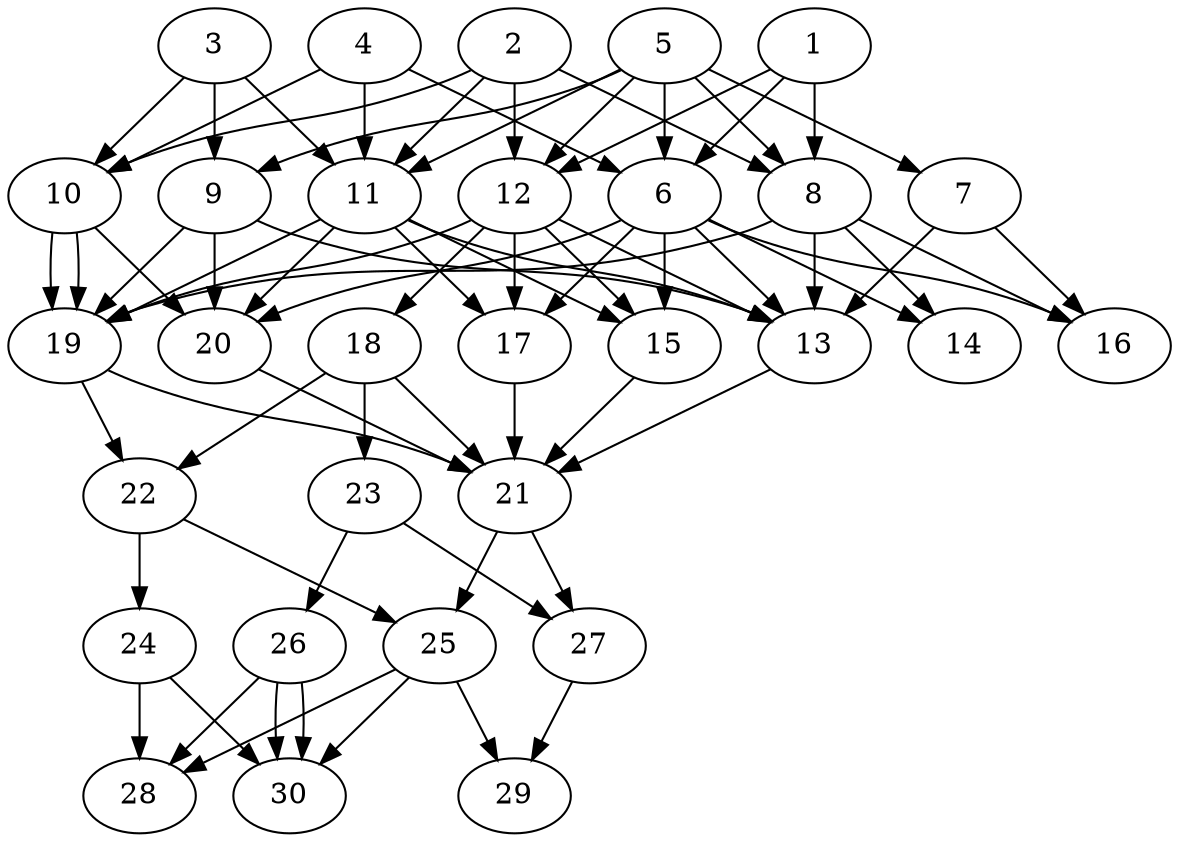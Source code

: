 // DAG automatically generated by daggen at Tue Aug  6 16:27:24 2019
// ./daggen --dot -n 30 --ccr 0.3 --fat 0.6 --regular 0.5 --density 0.8 --mindata 5242880 --maxdata 52428800 
digraph G {
  1 [size="158958933", alpha="0.15", expect_size="47687680"] 
  1 -> 6 [size ="47687680"]
  1 -> 8 [size ="47687680"]
  1 -> 12 [size ="47687680"]
  2 [size="148889600", alpha="0.05", expect_size="44666880"] 
  2 -> 8 [size ="44666880"]
  2 -> 10 [size ="44666880"]
  2 -> 11 [size ="44666880"]
  2 -> 12 [size ="44666880"]
  3 [size="172963840", alpha="0.02", expect_size="51889152"] 
  3 -> 9 [size ="51889152"]
  3 -> 10 [size ="51889152"]
  3 -> 11 [size ="51889152"]
  4 [size="91197440", alpha="0.17", expect_size="27359232"] 
  4 -> 6 [size ="27359232"]
  4 -> 10 [size ="27359232"]
  4 -> 11 [size ="27359232"]
  5 [size="52142080", alpha="0.15", expect_size="15642624"] 
  5 -> 6 [size ="15642624"]
  5 -> 7 [size ="15642624"]
  5 -> 8 [size ="15642624"]
  5 -> 9 [size ="15642624"]
  5 -> 11 [size ="15642624"]
  5 -> 12 [size ="15642624"]
  6 [size="112537600", alpha="0.01", expect_size="33761280"] 
  6 -> 13 [size ="33761280"]
  6 -> 14 [size ="33761280"]
  6 -> 15 [size ="33761280"]
  6 -> 16 [size ="33761280"]
  6 -> 17 [size ="33761280"]
  6 -> 20 [size ="33761280"]
  7 [size="138496000", alpha="0.18", expect_size="41548800"] 
  7 -> 13 [size ="41548800"]
  7 -> 16 [size ="41548800"]
  8 [size="155043840", alpha="0.01", expect_size="46513152"] 
  8 -> 13 [size ="46513152"]
  8 -> 14 [size ="46513152"]
  8 -> 16 [size ="46513152"]
  8 -> 19 [size ="46513152"]
  9 [size="167553707", alpha="0.13", expect_size="50266112"] 
  9 -> 13 [size ="50266112"]
  9 -> 19 [size ="50266112"]
  9 -> 20 [size ="50266112"]
  10 [size="123726507", alpha="0.16", expect_size="37117952"] 
  10 -> 19 [size ="37117952"]
  10 -> 19 [size ="37117952"]
  10 -> 20 [size ="37117952"]
  11 [size="22872747", alpha="0.06", expect_size="6861824"] 
  11 -> 13 [size ="6861824"]
  11 -> 15 [size ="6861824"]
  11 -> 17 [size ="6861824"]
  11 -> 19 [size ="6861824"]
  11 -> 20 [size ="6861824"]
  12 [size="138018133", alpha="0.05", expect_size="41405440"] 
  12 -> 13 [size ="41405440"]
  12 -> 15 [size ="41405440"]
  12 -> 17 [size ="41405440"]
  12 -> 18 [size ="41405440"]
  12 -> 19 [size ="41405440"]
  13 [size="17984853", alpha="0.17", expect_size="5395456"] 
  13 -> 21 [size ="5395456"]
  14 [size="32965973", alpha="0.19", expect_size="9889792"] 
  15 [size="166939307", alpha="0.19", expect_size="50081792"] 
  15 -> 21 [size ="50081792"]
  16 [size="126781440", alpha="0.18", expect_size="38034432"] 
  17 [size="137185280", alpha="0.20", expect_size="41155584"] 
  17 -> 21 [size ="41155584"]
  18 [size="121797973", alpha="0.13", expect_size="36539392"] 
  18 -> 21 [size ="36539392"]
  18 -> 22 [size ="36539392"]
  18 -> 23 [size ="36539392"]
  19 [size="132730880", alpha="0.12", expect_size="39819264"] 
  19 -> 21 [size ="39819264"]
  19 -> 22 [size ="39819264"]
  20 [size="74209280", alpha="0.13", expect_size="22262784"] 
  20 -> 21 [size ="22262784"]
  21 [size="42311680", alpha="0.11", expect_size="12693504"] 
  21 -> 25 [size ="12693504"]
  21 -> 27 [size ="12693504"]
  22 [size="85667840", alpha="0.06", expect_size="25700352"] 
  22 -> 24 [size ="25700352"]
  22 -> 25 [size ="25700352"]
  23 [size="121088000", alpha="0.01", expect_size="36326400"] 
  23 -> 26 [size ="36326400"]
  23 -> 27 [size ="36326400"]
  24 [size="94955520", alpha="0.05", expect_size="28486656"] 
  24 -> 28 [size ="28486656"]
  24 -> 30 [size ="28486656"]
  25 [size="87569067", alpha="0.14", expect_size="26270720"] 
  25 -> 28 [size ="26270720"]
  25 -> 29 [size ="26270720"]
  25 -> 30 [size ="26270720"]
  26 [size="82827947", alpha="0.15", expect_size="24848384"] 
  26 -> 28 [size ="24848384"]
  26 -> 30 [size ="24848384"]
  26 -> 30 [size ="24848384"]
  27 [size="67392853", alpha="0.11", expect_size="20217856"] 
  27 -> 29 [size ="20217856"]
  28 [size="65873920", alpha="0.05", expect_size="19762176"] 
  29 [size="170635947", alpha="0.17", expect_size="51190784"] 
  30 [size="110342827", alpha="0.04", expect_size="33102848"] 
}

